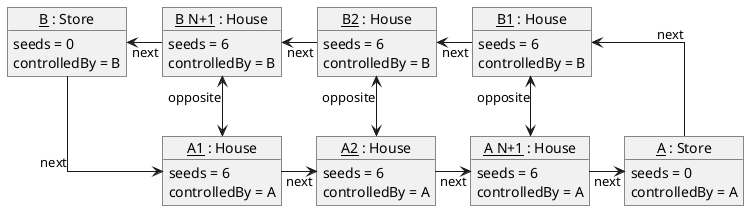 @startuml Kalah

skinparam Style strictuml
skinparam Linetype ortho

together {
    object "A1 : House" as ha1 {
        seeds = 6
        controlledBy = A
    }

    object "A2 : House" as ha2 {
        seeds = 6
        controlledBy = A
    }

    object "A N+1 : House" as han1 {
        seeds = 6
        controlledBy = A
    }
}

together {
    object "B1 : House" as hb1 {
        seeds = 6
        controlledBy = B
    }

    object "B2 : House" as hb2 {
        seeds = 6
        controlledBy = B
    }

    object "B N+1 : House" as hbn1 {
        seeds = 6
        controlledBy = B
    }
}

object "A : Store" as sa {
    seeds = 0
    controlledBy = A
}

object "B : Store" as sb {
    seeds = 0
    controlledBy = B
}

ha1 -right-> ha2: next
ha2 -right-> han1: next
han1 -right-> sa: next
sa -up-> hb1: next
hb1 -left-> hb2: next
hb2 -left-> hbn1: next
hbn1 -left-> sb: next
sb -down-> ha1: next

ha1 <-up-> hbn1: opposite
ha2 <-up-> hb2: opposite
han1 <-up-> hb1: opposite

@enduml